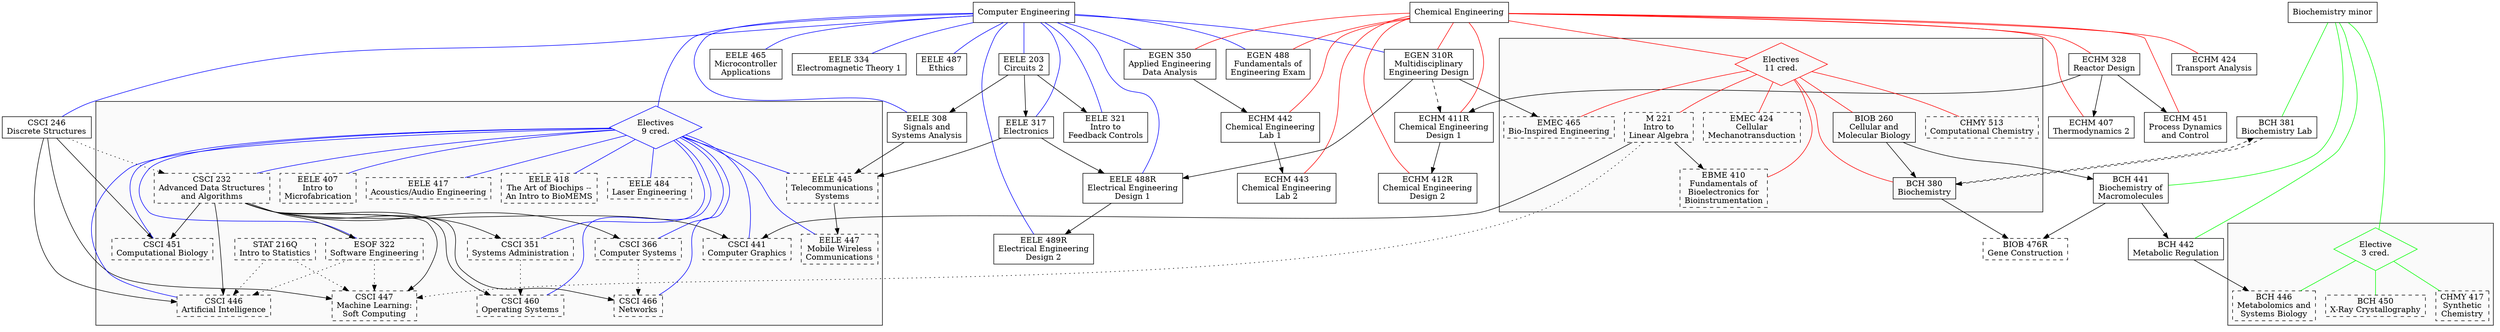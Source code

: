 digraph requirements {

{node [shape=box];
	{rank=same;
		"Computer Engineering" ->
		"Chemical Engineering" ->
		"Biochemistry minor"
		[arrowhead=none,color=invis];
	}
}

{node [shape=box];

	"EGEN 350"  [label="\N\nApplied Engineering\nData Analysis"];
	"EGEN 310R" [label="\N\nMultidisciplinary\nEngineering Design"];
	"ECHM 328"  [label="\N\nReactor Design"];
	"ECHM 411R" [label="\N\nChemical Engineering\nDesign 1"];
	"ECHM 442"  [label="\N\nChemical Engineering\nLab 1"];
	"ECHM 407"  [label="\N\nThermodynamics 2"];
	"ECHM 424"  [label="\N\nTransport Analysis"];
	"ECHM 412R" [label="\N\nChemical Engineering\nDesign 2"];
	"ECHM 451"  [label="\N\nProcess Dynamics\nand Control"];
	"EGEN 488"  [label="\N\nFundamentals of\nEngineering Exam"];
	"ECHM 443"  [label="\N\nChemical Engineering\nLab 2"];

	"EELE 203"  [label="\N\nCircuits 2"];
	"EELE 308"  [label="\N\nSignals and\nSystems Analysis"];
	"EELE 317"  [label="\N\nElectronics"];
	"CSCI 246"  [label="\N\nDiscrete Structures"];
	"EELE 465"  [label="\N\nMicrocontroller\nApplications"];
	"EELE 321"  [label="\N\nIntro to\nFeedback Controls"];
	"EELE 334"  [label="\N\nElectromagnetic Theory 1"];
	"EELE 488R" [label="\N\nElectrical Engineering\nDesign 1"];
	"EELE 489R" [label="\N\nElectrical Engineering\nDesign 2"];
	"EELE 487"  [label="\N\nEthics"];

	"BCH 441"   [label="\N\nBiochemistry of\nMacromolecules"];
	"BCH 442"   [label="\N\nMetabolic Regulation"];
	"BCH 381"   [label="\N\nBiochemistry Lab"];

	subgraph cluster_coelectives {
		bgcolor=grey98;

		COELECTIVES [label="Electives\n9 cred.",shape=diamond,color=blue]

		"CSCI 232"  [label="\N\nAdvanced Data Structures\nand Algorithms",style=dashed];
		"CSCI 441"  [label="\N\nComputer Graphics",style=dashed];
		"CSCI 446"  [label="\N\nArtificial Intelligence",style=dashed];
		"CSCI 447"  [label="\N\nMachine Learning:\nSoft Computing",style=dashed];
		"CSCI 451"  [label="\N\nComputational Biology",style=dashed];
		"CSCI 460"  [label="\N\nOperating Systems",style=dashed];
		"CSCI 466"  [label="\N\nNetworks",style=dashed];

		"EELE 407"  [label="\N\nIntro to\nMicrofabrication",style=dashed];
		"EELE 417"  [label="\N\nAcoustics/Audio Engineering",style=dashed];
		"EELE 418"  [label="\N\nThe Art of Biochips --\nAn Intro to BioMEMS",style=dashed];
		"EELE 484"  [label="\N\nLaser Engineering",style=dashed];
		"EELE 447"  [label="\N\nMobile Wireless\nCommunications",style=dashed];

		"CSCI 366"  [label="\N\nComputer Systems",style=dashed];
		"CSCI 351"  [label="\N\nSystems Administration",style=dashed];
		"EELE 445"  [label="\N\nTelecommunications\nSystems",style=dashed];
		"ESOF 322"  [label="\N\nSoftware Engineering",style=dashed];
		"STAT 216Q" [label="\N\nIntro to Statistics",style=dashed];
	}

	subgraph cluster_chelectives {
		bgcolor=grey98;

		CHELECTIVES [label="Electives\n11 cred.",shape=diamond,color=red]

		"BCH 380"   [label="\N\nBiochemistry"];
		"BIOB 260"  [label="\N\nCellular and\nMolecular Biology"];
		"CHMY 513"  [label="\N\nComputational Chemistry",style=dashed];
		"EBME 410"  [label="\N\nFundamentals of\nBioelectronics for\nBioinstrumentation",style=dashed];
		"EMEC 424"  [label="\N\nCellular\nMechanotransduction",style=dashed];
		"EMEC 465"  [label="\N\nBio-Inspired Engineering",style=dashed];
		"M 221"     [label="\N\nIntro to\nLinear Algebra",style=dashed];
	}

	subgraph cluster_bcelectives {
		bgcolor=grey98;

		BCELECTIVES [label="Elective\n3 cred.",shape=diamond,color=green]

		"BCH 446"   [label="\N\nMetabolomics and\nSystems Biology",style=dashed];
		"BCH 450"   [label="\N\nX-Ray Crystallography",style=dashed];
		"CHMY 417"  [label="\N\nSynthetic\nChemistry",style=dashed];
	}

	"BIOB 476R" [label="\N\nGene Construction",style=dashed];
	}

	"Chemical Engineering" -> { "ECHM 328" "ECHM 407" "ECHM 411R"
	"ECHM 412R" "ECHM 424" "ECHM 442" "ECHM 443" "ECHM 451"
	"EGEN 310R" "EGEN 350" "EGEN 488" CHELECTIVES }
	[arrowhead=none,color=red];

	"Computer Engineering" -> { "CSCI 246" "EELE 203" "EELE 308"
	"EELE 317" "EELE 321" "EELE 334" "EELE 465" "EELE 487"
	"EELE 488R" "EELE 489R" "EGEN 310R" "EGEN 350" "EGEN 488"
	COELECTIVES }
	[arrowhead=none,color=blue];

	"Biochemistry minor" -> { "BCH 381" "BCH 441" "BCH 442"
	BCELECTIVES }
	[arrowhead=none,color=green];

	"ECHM 328" -> { "ECHM 407" "ECHM 411R" "ECHM 451" };
	"EGEN 350" -> "ECHM 442";
	"EGEN 310R" -> "ECHM 411R"
	[style=dashed];
	"ECHM 411R" -> "ECHM 412R";
	"ECHM 442" -> "ECHM 443";

	"EELE 203" -> { "EELE 308" "EELE 317" "EELE 321" };
	{ "EELE 317" "EGEN 310R" } -> "EELE 488R";
	"EELE 488R" -> "EELE 489R";
	COELECTIVES;

	"BIOB 260" -> "BCH 380";
	"BCH 380" -> "BCH 381" [style=dashed];
	"BCH 381" -> "BCH 380" [style=dashed];
	"BIOB 260" -> "BCH 441";
	"BCH 441" -> "BCH 442";
	"BCH 442" -> "BCH 446";

	// Electives
	CHELECTIVES -> { "BCH 380" "BIOB 260" "CHMY 513" "EBME 410" "EMEC 424" "EMEC 465" "M 221" }
	[arrowhead=none,color=red];

	COELECTIVES -> { "CSCI 232" "CSCI 351" "CSCI 366" "CSCI 441" "CSCI 446" "CSCI 451" "CSCI 460" "CSCI 466" "EELE 407" "EELE 417" "EELE 418" "EELE 445" "EELE 447" "EELE 484" "ESOF 322" }
	[arrowhead=none,color=blue];

	BCELECTIVES -> { "BCH 446" "BCH 450" "CHMY 417" }
	[arrowhead=none,color=green];

	"EGEN 310R" -> "EMEC 465";

	"M 221" -> "EBME 410";

	"CSCI 232" -> { "CSCI 441" "CSCI 460" "CSCI 466" "CSCI 366" "ESOF 322" };
	"M 221" -> "CSCI 441";
	{ "CSCI 232" "CSCI 246" } -> { "CSCI 446" "CSCI 447" "CSCI 451" };
	{ "EELE 308" "EELE 317" } -> "EELE 445"
	"CSCI 232" -> "CSCI 351"
	"EELE 445" -> "EELE 447";

	"CSCI 246" -> "CSCI 232"
	[style=dotted];
	"CSCI 351" -> "CSCI 460"
	[style=dotted];
	"CSCI 366" -> "CSCI 466"
	[style=dotted];
	{ "ESOF 322" "STAT 216Q" } -> "CSCI 446"
	[style=dotted];
	{ "ESOF 322" "M 221" "STAT 216Q" } -> "CSCI 447"
	[style=dotted];

	{ "BCH 380" "BCH 441" } -> "BIOB 476R";
}
